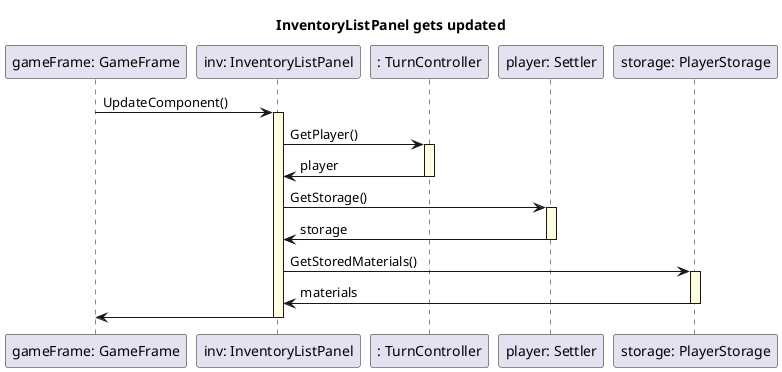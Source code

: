 @startuml seq

skinparam SequenceLifeLineBackgroundColor LightYellow

title "InventoryListPanel gets updated"

participant "gameFrame: GameFrame" as gameFrame
participant "inv: InventoryListPanel" as env
participant ": TurnController" as turn

gameFrame -> env ++: UpdateComponent()
env -> turn ++: GetPlayer()
turn -> env --: player

participant "player: Settler" as settler

env -> settler ++: GetStorage()
settler -> env --: storage

participant "storage: PlayerStorage" as storage

env -> storage ++: GetStoredMaterials()
storage -> env --: materials

env -> gameFrame --

@enduml